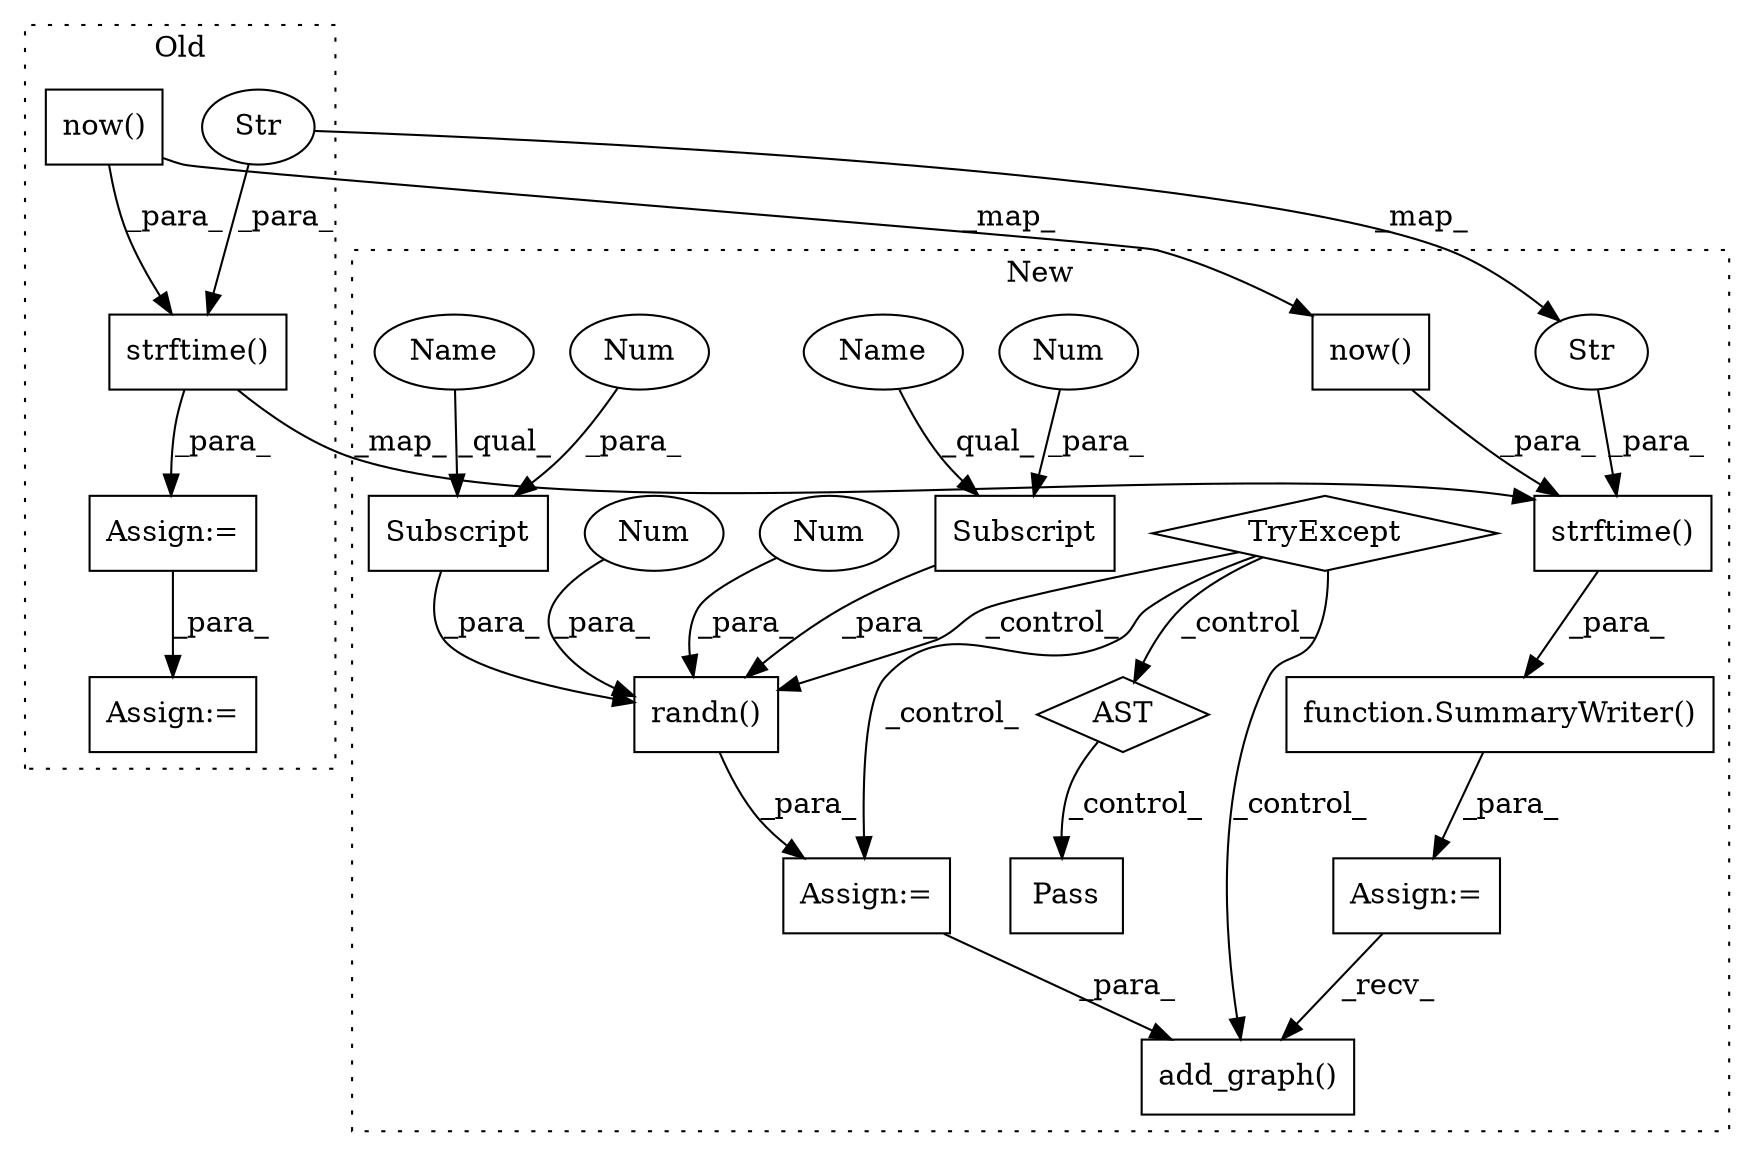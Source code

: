 digraph G {
subgraph cluster0 {
1 [label="now()" a="75" s="219" l="23" shape="box"];
3 [label="Assign:=" a="68" s="378" l="5" shape="box"];
5 [label="strftime()" a="75" s="263,319" l="27,1" shape="box"];
7 [label="Str" a="66" s="300" l="19" shape="ellipse"];
10 [label="Assign:=" a="68" s="260" l="3" shape="box"];
label = "Old";
style="dotted";
}
subgraph cluster1 {
2 [label="now()" a="75" s="329" l="23" shape="box"];
4 [label="function.SummaryWriter()" a="75" s="580,606" l="14,1" shape="box"];
6 [label="strftime()" a="75" s="302,372" l="27,1" shape="box"];
8 [label="Str" a="66" s="353" l="19" shape="ellipse"];
9 [label="Assign:=" a="68" s="573" l="7" shape="box"];
11 [label="add_graph()" a="75" s="716,756" l="22,1" shape="box"];
12 [label="randn()" a="75" s="653,701" l="12,1" shape="box"];
13 [label="Num" a="76" s="668" l="1" shape="ellipse"];
14 [label="Num" a="76" s="665" l="1" shape="ellipse"];
15 [label="Assign:=" a="68" s="646" l="7" shape="box"];
16 [label="Subscript" a="63" s="687,0" l="14,0" shape="box"];
17 [label="Subscript" a="63" s="671,0" l="14,0" shape="box"];
18 [label="Num" a="76" s="683" l="1" shape="ellipse"];
19 [label="Num" a="76" s="699" l="1" shape="ellipse"];
20 [label="TryExcept" a="71" s="617" l="18" shape="diamond"];
21 [label="AST" a="2" s="767,0" l="6,0" shape="diamond"];
22 [label="Pass" a="62" s="788" l="4" shape="box"];
23 [label="Name" a="87" s="671" l="11" shape="ellipse"];
24 [label="Name" a="87" s="687" l="11" shape="ellipse"];
label = "New";
style="dotted";
}
1 -> 5 [label="_para_"];
1 -> 2 [label="_map_"];
2 -> 6 [label="_para_"];
4 -> 9 [label="_para_"];
5 -> 6 [label="_map_"];
5 -> 10 [label="_para_"];
6 -> 4 [label="_para_"];
7 -> 5 [label="_para_"];
7 -> 8 [label="_map_"];
8 -> 6 [label="_para_"];
9 -> 11 [label="_recv_"];
10 -> 3 [label="_para_"];
12 -> 15 [label="_para_"];
13 -> 12 [label="_para_"];
14 -> 12 [label="_para_"];
15 -> 11 [label="_para_"];
16 -> 12 [label="_para_"];
17 -> 12 [label="_para_"];
18 -> 17 [label="_para_"];
19 -> 16 [label="_para_"];
20 -> 15 [label="_control_"];
20 -> 21 [label="_control_"];
20 -> 11 [label="_control_"];
20 -> 12 [label="_control_"];
21 -> 22 [label="_control_"];
23 -> 17 [label="_qual_"];
24 -> 16 [label="_qual_"];
}